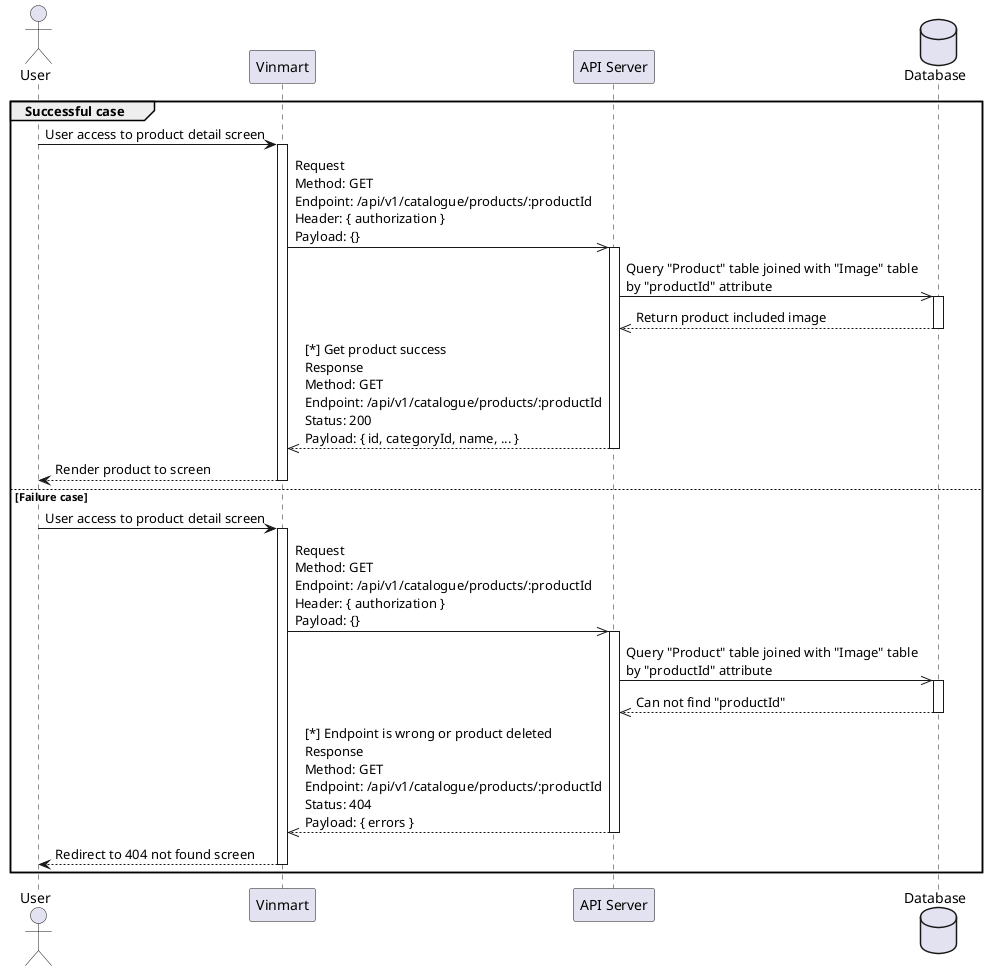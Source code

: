 @startuml

actor User as user
participant "Vinmart" as vinmart
participant "API Server" as apiServer
database Database as database

group Successful case

user -> vinmart : User access to product detail screen

activate vinmart

vinmart ->> apiServer : Request\nMethod: GET \nEndpoint: /api/v1/catalogue/products/:productId\nHeader: { authorization }\nPayload: {}

activate apiServer

apiServer ->> database : Query "Product" table joined with "Image" table \nby "productId" attribute

activate database

database -->> apiServer : Return product included image

deactivate database

apiServer -->> vinmart : [*] Get product success\nResponse\nMethod: GET \nEndpoint: /api/v1/catalogue/products/:productId\nStatus: 200\nPayload: { id, categoryId, name, ... }

deactivate apiServer

vinmart --> user : Render product to screen 

deactivate vinmart

else Failure case

user -> vinmart : User access to product detail screen

activate vinmart

vinmart ->> apiServer : Request\nMethod: GET \nEndpoint: /api/v1/catalogue/products/:productId\nHeader: { authorization }\nPayload: {}

activate apiServer

apiServer ->> database : Query "Product" table joined with "Image" table \nby "productId" attribute

activate database

database -->> apiServer : Can not find "productId"

deactivate database

apiServer -->> vinmart : [*] Endpoint is wrong or product deleted\nResponse\nMethod: GET \nEndpoint: /api/v1/catalogue/products/:productId\nStatus: 404\nPayload: { errors }

deactivate apiServer

vinmart --> user : Redirect to 404 not found screen 

deactivate vinmart

end

@enduml